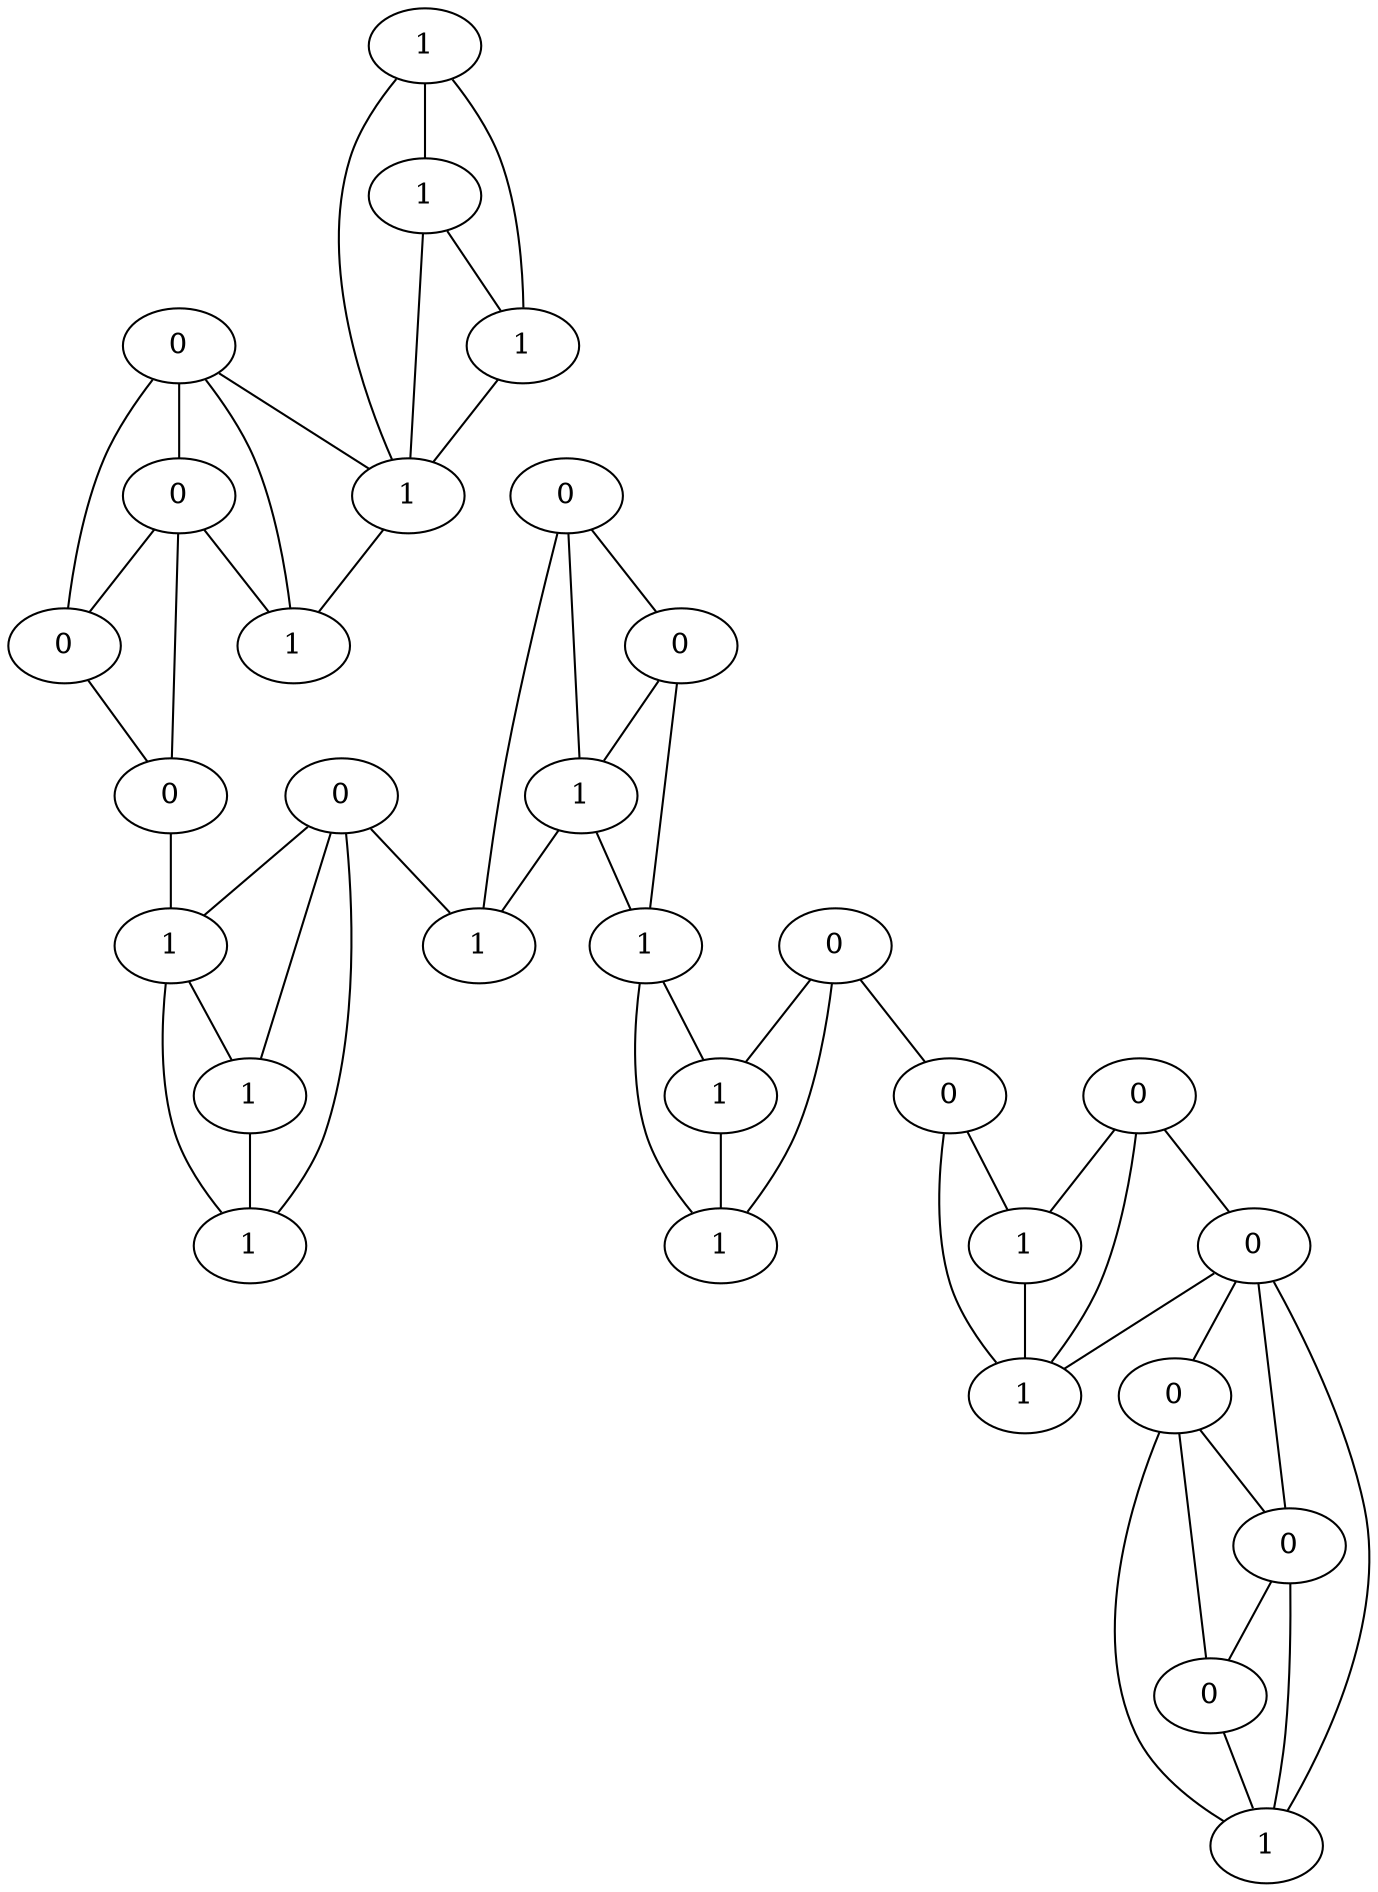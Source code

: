 strict graph  {
21817 [features="[ 5.20000e+01  5.80000e+01  7.00000e+00  0.00000e+00  0.00000e+00\n  2.03000e+00 -2.13000e+00  5.50000e+00  1.78000e+00  4.00000e+00\n  2.00000e+00  1.00000e+00  4.00000e+00  3.00000e+00  0.00000e+00\n  0.00000e+00  3.00000e+00  4.00000e+00  4.00000e+00  2.00000e+00\n  1.00000e+00  1.54130e+02  4.04541e-01 -6.50000e-01 -1.70600e-03\n  2.54140e+02  6.67034e-01  1.37570e+02  3.61076e-01]", label=0];
21818 [features="[ 6.30000e+01  6.50000e+01  3.00000e+00  0.00000e+00  0.00000e+00\n  1.03000e+00 -8.80000e-01  2.17000e+00  9.10000e-01  2.00000e+00\n  1.00000e+00  0.00000e+00  1.00000e+00  2.00000e+00  0.00000e+00\n  0.00000e+00  2.00000e+00  1.00000e+00  1.00000e+00  2.00000e+00\n  0.00000e+00  1.54130e+02  4.04541e-01 -6.50000e-01 -1.70600e-03\n  2.54140e+02  6.67034e-01  1.37570e+02  3.61076e-01]", label=0];
21819 [features="[ 7.00000e+01  7.20000e+01  3.00000e+00  0.00000e+00  0.00000e+00\n  1.43000e+00  3.60000e-01  1.87000e+00  1.36000e+00  1.00000e+00\n  0.00000e+00  2.00000e+00  1.00000e+00  1.00000e+00  1.00000e+00\n  1.00000e+00  1.00000e+00  1.00000e+00  1.00000e+00  0.00000e+00\n  2.00000e+00  1.54130e+02  4.04541e-01 -6.50000e-01 -1.70600e-03\n  2.54140e+02  6.67034e-01  1.37570e+02  3.61076e-01]", label=0];
21820 [features="[ 8.10000e+01  8.90000e+01  9.00000e+00  0.00000e+00  0.00000e+00\n  3.61000e+00  9.00000e-02  6.15000e+00  3.27000e+00  3.00000e+00\n  3.00000e+00  3.00000e+00  3.00000e+00  3.00000e+00  3.00000e+00\n  3.00000e+00  2.00000e+00  4.00000e+00  3.00000e+00  3.00000e+00\n  3.00000e+00  1.54130e+02  4.04541e-01 -6.50000e-01 -1.70600e-03\n  2.54140e+02  6.67034e-01  1.37570e+02  3.61076e-01]", label=0];
21821 [features="[ 1.16000e+02  1.35000e+02  2.00000e+01  0.00000e+00  0.00000e+00\n  8.50000e+00  7.50000e-01  1.29000e+01  7.48000e+00  6.00000e+00\n  9.00000e+00  5.00000e+00  6.00000e+00  7.00000e+00  7.00000e+00\n  8.00000e+00  6.00000e+00  6.00000e+00  5.00000e+00  1.00000e+01\n  5.00000e+00  1.54130e+02  4.04541e-01 -6.50000e-01 -1.70600e-03\n  2.54140e+02  6.67034e-01  1.37570e+02  3.61076e-01]", label=0];
21822 [features="[ 1.52000e+02  1.64000e+02  1.30000e+01  0.00000e+00  0.00000e+00\n  4.59000e+00 -3.44000e+00  9.66000e+00  3.98000e+00  8.00000e+00\n  3.00000e+00  2.00000e+00  6.00000e+00  6.00000e+00  1.00000e+00\n  1.00000e+00  6.00000e+00  6.00000e+00  8.00000e+00  3.00000e+00\n  2.00000e+00  1.54130e+02  4.04541e-01 -6.50000e-01 -1.70600e-03\n  2.54140e+02  6.67034e-01  1.37570e+02  3.61076e-01]", label=0];
21823 [features="[ 1.75000e+02  1.82000e+02  8.00000e+00  0.00000e+00  0.00000e+00\n  2.11000e+00 -7.00000e-02  5.11000e+00  1.84000e+00  6.00000e+00\n  2.00000e+00  0.00000e+00  1.00000e+00  6.00000e+00  1.00000e+00\n  1.00000e+00  6.00000e+00  1.00000e+00  5.00000e+00  3.00000e+00\n  0.00000e+00  1.54130e+02  4.04541e-01 -6.50000e-01 -1.70600e-03\n  2.54140e+02  6.67034e-01  1.37570e+02  3.61076e-01]", label=0];
21824 [features="[ 2.30000e+02  2.49000e+02  2.00000e+01  0.00000e+00  0.00000e+00\n  9.95000e+00  4.10000e-01  1.44400e+01  9.09000e+00  4.00000e+00\n  6.00000e+00  1.00000e+01  1.00000e+01  4.00000e+00  6.00000e+00\n  6.00000e+00  2.00000e+00  1.20000e+01  4.00000e+00  6.00000e+00\n  1.00000e+01  1.54130e+02  4.04541e-01 -6.50000e-01 -1.70600e-03\n  2.54140e+02  6.67034e-01  1.37570e+02  3.61076e-01]", label=0];
21825 [features="[ 2.57000e+02  2.75000e+02  1.90000e+01  0.00000e+00  0.00000e+00\n  9.08000e+00 -1.29000e+00  1.30700e+01  8.24000e+00  7.00000e+00\n  4.00000e+00  8.00000e+00  9.00000e+00  6.00000e+00  4.00000e+00\n  4.00000e+00  6.00000e+00  9.00000e+00  6.00000e+00  5.00000e+00\n  8.00000e+00  1.54130e+02  4.04541e-01 -6.50000e-01 -1.70600e-03\n  2.54140e+02  6.67034e-01  1.37570e+02  3.61076e-01]", label=0];
21826 [features="[ 2.99000e+02  3.24000e+02  2.60000e+01  0.00000e+00  0.00000e+00\n  1.14000e+01 -1.03000e+00  1.80700e+01  1.01700e+01  1.00000e+01\n  9.00000e+00  7.00000e+00  1.20000e+01  7.00000e+00  7.00000e+00\n  7.00000e+00  7.00000e+00  1.20000e+01  9.00000e+00  1.00000e+01\n  7.00000e+00  1.54130e+02  4.04541e-01 -6.50000e-01 -1.70600e-03\n  2.54140e+02  6.67034e-01  1.37570e+02  3.61076e-01]", label=0];
21827 [features="[ 3.28000e+02  3.30000e+02  3.00000e+00  0.00000e+00  0.00000e+00\n  1.28000e+00 -1.35000e+00  2.39000e+00  1.12000e+00  1.00000e+00\n  1.00000e+00  1.00000e+00  2.00000e+00  1.00000e+00  0.00000e+00\n  0.00000e+00  1.00000e+00  2.00000e+00  1.00000e+00  1.00000e+00\n  1.00000e+00  1.54130e+02  4.04541e-01 -6.50000e-01 -1.70600e-03\n  2.54140e+02  6.67034e-01  1.37570e+02  3.61076e-01]", label=0];
21828 [features="[ 3.39000e+02  3.42000e+02  4.00000e+00  0.00000e+00  0.00000e+00\n  1.28000e+00 -1.61000e+00  2.87000e+00  1.12000e+00  3.00000e+00\n  0.00000e+00  1.00000e+00  1.00000e+00  3.00000e+00  0.00000e+00\n  0.00000e+00  3.00000e+00  1.00000e+00  3.00000e+00  0.00000e+00\n  1.00000e+00  1.54130e+02  4.04541e-01 -6.50000e-01 -1.70600e-03\n  2.54140e+02  6.67034e-01  1.37570e+02  3.61076e-01]", label=0];
21829 [features="[ 3.44000e+02  3.53000e+02  1.00000e+01  0.00000e+00  0.00000e+00\n  5.07000e+00  8.40000e-01  6.54000e+00  4.58000e+00  2.00000e+00\n  5.00000e+00  3.00000e+00  5.00000e+00  1.00000e+00  4.00000e+00\n  4.00000e+00  1.00000e+00  5.00000e+00  1.00000e+00  6.00000e+00\n  3.00000e+00  1.54130e+02  4.04541e-01 -6.50000e-01 -1.70600e-03\n  2.54140e+02  6.67034e-01  1.37570e+02  3.61076e-01]", label=0];
21830 [features="[ 3.68000e+02  3.79000e+02  1.20000e+01  0.00000e+00  0.00000e+00\n  3.25000e+00  1.86000e+00  7.00000e+00  2.96000e+00  7.00000e+00\n  4.00000e+00  1.00000e+00  1.00000e+00  8.00000e+00  3.00000e+00\n  4.00000e+00  7.00000e+00  1.00000e+00  7.00000e+00  4.00000e+00\n  1.00000e+00  1.54130e+02  4.04541e-01 -6.50000e-01 -1.70600e-03\n  2.54140e+02  6.67034e-01  1.37570e+02  3.61076e-01]", label=0];
21831 [features="[ 1.68000e+02  1.74000e+02  7.00000e+00  0.00000e+00  0.00000e+00\n  3.37000e+00  2.25000e+00  4.22000e+00  3.06000e+00  0.00000e+00\n  6.00000e+00  1.00000e+00  3.00000e+00  0.00000e+00  4.00000e+00\n  4.00000e+00  0.00000e+00  3.00000e+00  0.00000e+00  6.00000e+00\n  1.00000e+00  1.54130e+02  4.04541e-01 -6.50000e-01 -1.70600e-03\n  2.54140e+02  6.67034e-01  1.37570e+02  3.61076e-01]", label=1];
21832 [features="[ 1.41000e+02  1.46000e+02  6.00000e+00  0.00000e+00  1.00000e+00\n  1.92000e+00  1.04000e+00  3.52000e+00  1.72000e+00  2.00000e+00\n  4.00000e+00  0.00000e+00  1.00000e+00  2.00000e+00  3.00000e+00\n  3.00000e+00  2.00000e+00  1.00000e+00  2.00000e+00  4.00000e+00\n  0.00000e+00  1.54130e+02  4.04541e-01 -6.50000e-01 -1.70600e-03\n  2.54140e+02  6.67034e-01  1.37570e+02  3.61076e-01]", label=1];
21833 [features="[ 7.00000e+00  1.10000e+01  5.00000e+00  0.00000e+00  1.00000e+00\n  1.71000e+00  1.31000e+00  2.92000e+00  1.50000e+00  2.00000e+00\n  3.00000e+00  0.00000e+00  1.00000e+00  1.00000e+00  3.00000e+00\n  3.00000e+00  1.00000e+00  1.00000e+00  2.00000e+00  3.00000e+00\n  0.00000e+00  1.54130e+02  4.04541e-01 -6.50000e-01 -1.70600e-03\n  2.54140e+02  6.67034e-01  1.37570e+02  3.61076e-01]", label=1];
21834 [features="[ 1.60000e+01  2.20000e+01  7.00000e+00  0.00000e+00 -1.00000e+00\n  2.46000e+00  8.30000e-01  3.93000e+00  2.29000e+00  3.00000e+00\n  3.00000e+00  1.00000e+00  1.00000e+00  2.00000e+00  4.00000e+00\n  4.00000e+00  2.00000e+00  1.00000e+00  2.00000e+00  4.00000e+00\n  1.00000e+00  1.54130e+02  4.04541e-01 -6.50000e-01 -1.70600e-03\n  2.54140e+02  6.67034e-01  1.37570e+02  3.61076e-01]", label=1];
21835 [features="[ 2.50000e+01  2.80000e+01  4.00000e+00  0.00000e+00 -1.00000e+00\n  1.93000e+00  7.90000e-01  2.67000e+00  1.69000e+00  0.00000e+00\n  3.00000e+00  1.00000e+00  2.00000e+00  0.00000e+00  2.00000e+00\n  2.00000e+00  0.00000e+00  2.00000e+00  0.00000e+00  3.00000e+00\n  1.00000e+00  1.54130e+02  4.04541e-01 -6.50000e-01 -1.70600e-03\n  2.54140e+02  6.67034e-01  1.37570e+02  3.61076e-01]", label=1];
21836 [features="[ 4.20000e+01  4.40000e+01  3.00000e+00  0.00000e+00  0.00000e+00\n  1.22000e+00  1.38000e+00  1.47000e+00  1.16000e+00  1.00000e+00\n  1.00000e+00  1.00000e+00  0.00000e+00  1.00000e+00  2.00000e+00\n  2.00000e+00  1.00000e+00  0.00000e+00  1.00000e+00  1.00000e+00\n  1.00000e+00  1.54130e+02  4.04541e-01 -6.50000e-01 -1.70600e-03\n  2.54140e+02  6.67034e-01  1.37570e+02  3.61076e-01]", label=1];
21837 [features="[ 4.90000e+01  5.10000e+01  3.00000e+00  0.00000e+00 -1.00000e+00\n  1.76000e+00  1.43000e+00  1.59000e+00  1.61000e+00  0.00000e+00\n  2.00000e+00  1.00000e+00  1.00000e+00  0.00000e+00  2.00000e+00\n  2.00000e+00  0.00000e+00  1.00000e+00  0.00000e+00  2.00000e+00\n  1.00000e+00  1.54130e+02  4.04541e-01 -6.50000e-01 -1.70600e-03\n  2.54140e+02  6.67034e-01  1.37570e+02  3.61076e-01]", label=1];
21838 [features="[ 9.30000e+01  9.70000e+01  5.00000e+00  0.00000e+00  0.00000e+00\n  2.00000e+00  8.90000e-01  3.23000e+00  1.81000e+00  1.00000e+00\n  3.00000e+00  1.00000e+00  2.00000e+00  0.00000e+00  3.00000e+00\n  3.00000e+00  0.00000e+00  2.00000e+00  1.00000e+00  3.00000e+00\n  1.00000e+00  1.54130e+02  4.04541e-01 -6.50000e-01 -1.70600e-03\n  2.54140e+02  6.67034e-01  1.37570e+02  3.61076e-01]", label=1];
21839 [features="[ 1.00000e+02  1.07000e+02  8.00000e+00  0.00000e+00 -1.00000e+00\n  4.19000e+00  1.60000e-01  5.44000e+00  3.78000e+00  1.00000e+00\n  4.00000e+00  3.00000e+00  4.00000e+00  2.00000e+00  2.00000e+00\n  3.00000e+00  1.00000e+00  4.00000e+00  0.00000e+00  5.00000e+00\n  3.00000e+00  1.54130e+02  4.04541e-01 -6.50000e-01 -1.70600e-03\n  2.54140e+02  6.67034e-01  1.37570e+02  3.61076e-01]", label=1];
21840 [features="[ 1.10000e+02  1.15000e+02  6.00000e+00  0.00000e+00 -1.00000e+00\n  3.11000e+00 -4.40000e-01  4.07000e+00  2.75000e+00  2.00000e+00\n  1.00000e+00  3.00000e+00  2.00000e+00  3.00000e+00  1.00000e+00\n  2.00000e+00  2.00000e+00  2.00000e+00  2.00000e+00  1.00000e+00\n  3.00000e+00  1.54130e+02  4.04541e-01 -6.50000e-01 -1.70600e-03\n  2.54140e+02  6.67034e-01  1.37570e+02  3.61076e-01]", label=1];
21841 [features="[ 3.33000e+02  3.37000e+02  5.00000e+00  0.00000e+00  0.00000e+00\n  2.08000e+00  2.37000e+00  2.68000e+00  1.84000e+00  1.00000e+00\n  4.00000e+00  0.00000e+00  1.00000e+00  0.00000e+00  4.00000e+00\n  4.00000e+00  0.00000e+00  1.00000e+00  1.00000e+00  4.00000e+00\n  0.00000e+00  1.54130e+02  4.04541e-01 -6.50000e-01 -1.70600e-03\n  2.54140e+02  6.67034e-01  1.37570e+02  3.61076e-01]", label=1];
21842 [features="[ 1.93000e+02  2.00000e+02  8.00000e+00  0.00000e+00  1.00000e+00\n  4.07000e+00  2.53000e+00  4.71000e+00  3.70000e+00  1.00000e+00\n  5.00000e+00  2.00000e+00  3.00000e+00  0.00000e+00  5.00000e+00\n  5.00000e+00  0.00000e+00  3.00000e+00  1.00000e+00  5.00000e+00\n  2.00000e+00  1.54130e+02  4.04541e-01 -6.50000e-01 -1.70600e-03\n  2.54140e+02  6.67034e-01  1.37570e+02  3.61076e-01]", label=1];
21843 [features="[ 2.05000e+02  2.13000e+02  9.00000e+00  0.00000e+00 -1.00000e+00\n  3.93000e+00  1.90000e+00  5.35000e+00  3.44000e+00  3.00000e+00\n  5.00000e+00  1.00000e+00  2.00000e+00  2.00000e+00  5.00000e+00\n  5.00000e+00  2.00000e+00  2.00000e+00  3.00000e+00  5.00000e+00\n  1.00000e+00  1.54130e+02  4.04541e-01 -6.50000e-01 -1.70600e-03\n  2.54140e+02  6.67034e-01  1.37570e+02  3.61076e-01]", label=1];
21844 [features="[ 2.16000e+02  2.25000e+02  1.00000e+01  0.00000e+00 -1.00000e+00\n  3.64000e+00 -3.60000e-01  6.75000e+00  3.18000e+00  5.00000e+00\n  3.00000e+00  2.00000e+00  3.00000e+00  4.00000e+00  3.00000e+00\n  3.00000e+00  4.00000e+00  3.00000e+00  5.00000e+00  3.00000e+00\n  2.00000e+00  1.54130e+02  4.04541e-01 -6.50000e-01 -1.70600e-03\n  2.54140e+02  6.67034e-01  1.37570e+02  3.61076e-01]", label=1];
21845 [features="[ 2.79000e+02  2.84000e+02  6.00000e+00  0.00000e+00  0.00000e+00\n  2.28000e+00  2.30000e-01  3.89000e+00  1.97000e+00  2.00000e+00\n  4.00000e+00  0.00000e+00  2.00000e+00  2.00000e+00  2.00000e+00\n  2.00000e+00  2.00000e+00  2.00000e+00  2.00000e+00  4.00000e+00\n  0.00000e+00  1.54130e+02  4.04541e-01 -6.50000e-01 -1.70600e-03\n  2.54140e+02  6.67034e-01  1.37570e+02  3.61076e-01]", label=1];
21846 [features="[ 2.93000e+02  2.98000e+02  6.00000e+00  0.00000e+00 -1.00000e+00\n  2.87000e+00  9.60000e-01  3.31000e+00  2.56000e+00  3.00000e+00\n  1.00000e+00  2.00000e+00  0.00000e+00  4.00000e+00  2.00000e+00\n  3.00000e+00  3.00000e+00  0.00000e+00  3.00000e+00  1.00000e+00\n  2.00000e+00  1.54130e+02  4.04541e-01 -6.50000e-01 -1.70600e-03\n  2.54140e+02  6.67034e-01  1.37570e+02  3.61076e-01]", label=1];
21817 -- 21818  [features="[]"];
21817 -- 21819  [features="[]"];
21817 -- 21836  [features="[]"];
21817 -- 21837  [features="[]"];
21818 -- 21819  [features="[]"];
21818 -- 21820  [features="[]"];
21818 -- 21837  [features="[]"];
21819 -- 21820  [features="[]"];
21820 -- 21838  [features="[]"];
21821 -- 21832  [features="[]"];
21821 -- 21838  [features="[]"];
21821 -- 21839  [features="[]"];
21821 -- 21840  [features="[]"];
21822 -- 21823  [features="[]"];
21822 -- 21831  [features="[]"];
21822 -- 21832  [features="[]"];
21823 -- 21831  [features="[]"];
21823 -- 21842  [features="[]"];
21824 -- 21825  [features="[]"];
21824 -- 21843  [features="[]"];
21824 -- 21844  [features="[]"];
21825 -- 21845  [features="[]"];
21825 -- 21846  [features="[]"];
21826 -- 21827  [features="[]"];
21826 -- 21845  [features="[]"];
21826 -- 21846  [features="[]"];
21827 -- 21828  [features="[]"];
21827 -- 21829  [features="[]"];
21827 -- 21841  [features="[]"];
21827 -- 21846  [features="[]"];
21828 -- 21829  [features="[]"];
21828 -- 21830  [features="[]"];
21828 -- 21841  [features="[]"];
21829 -- 21830  [features="[]"];
21829 -- 21841  [features="[]"];
21830 -- 21841  [features="[]"];
21831 -- 21832  [features="[]"];
21831 -- 21842  [features="[]"];
21833 -- 21834  [features="[]"];
21833 -- 21835  [features="[]"];
21833 -- 21836  [features="[]"];
21834 -- 21835  [features="[]"];
21834 -- 21836  [features="[]"];
21835 -- 21836  [features="[]"];
21836 -- 21837  [features="[]"];
21838 -- 21839  [features="[]"];
21838 -- 21840  [features="[]"];
21839 -- 21840  [features="[]"];
21842 -- 21843  [features="[]"];
21842 -- 21844  [features="[]"];
21843 -- 21844  [features="[]"];
21845 -- 21846  [features="[]"];
}
